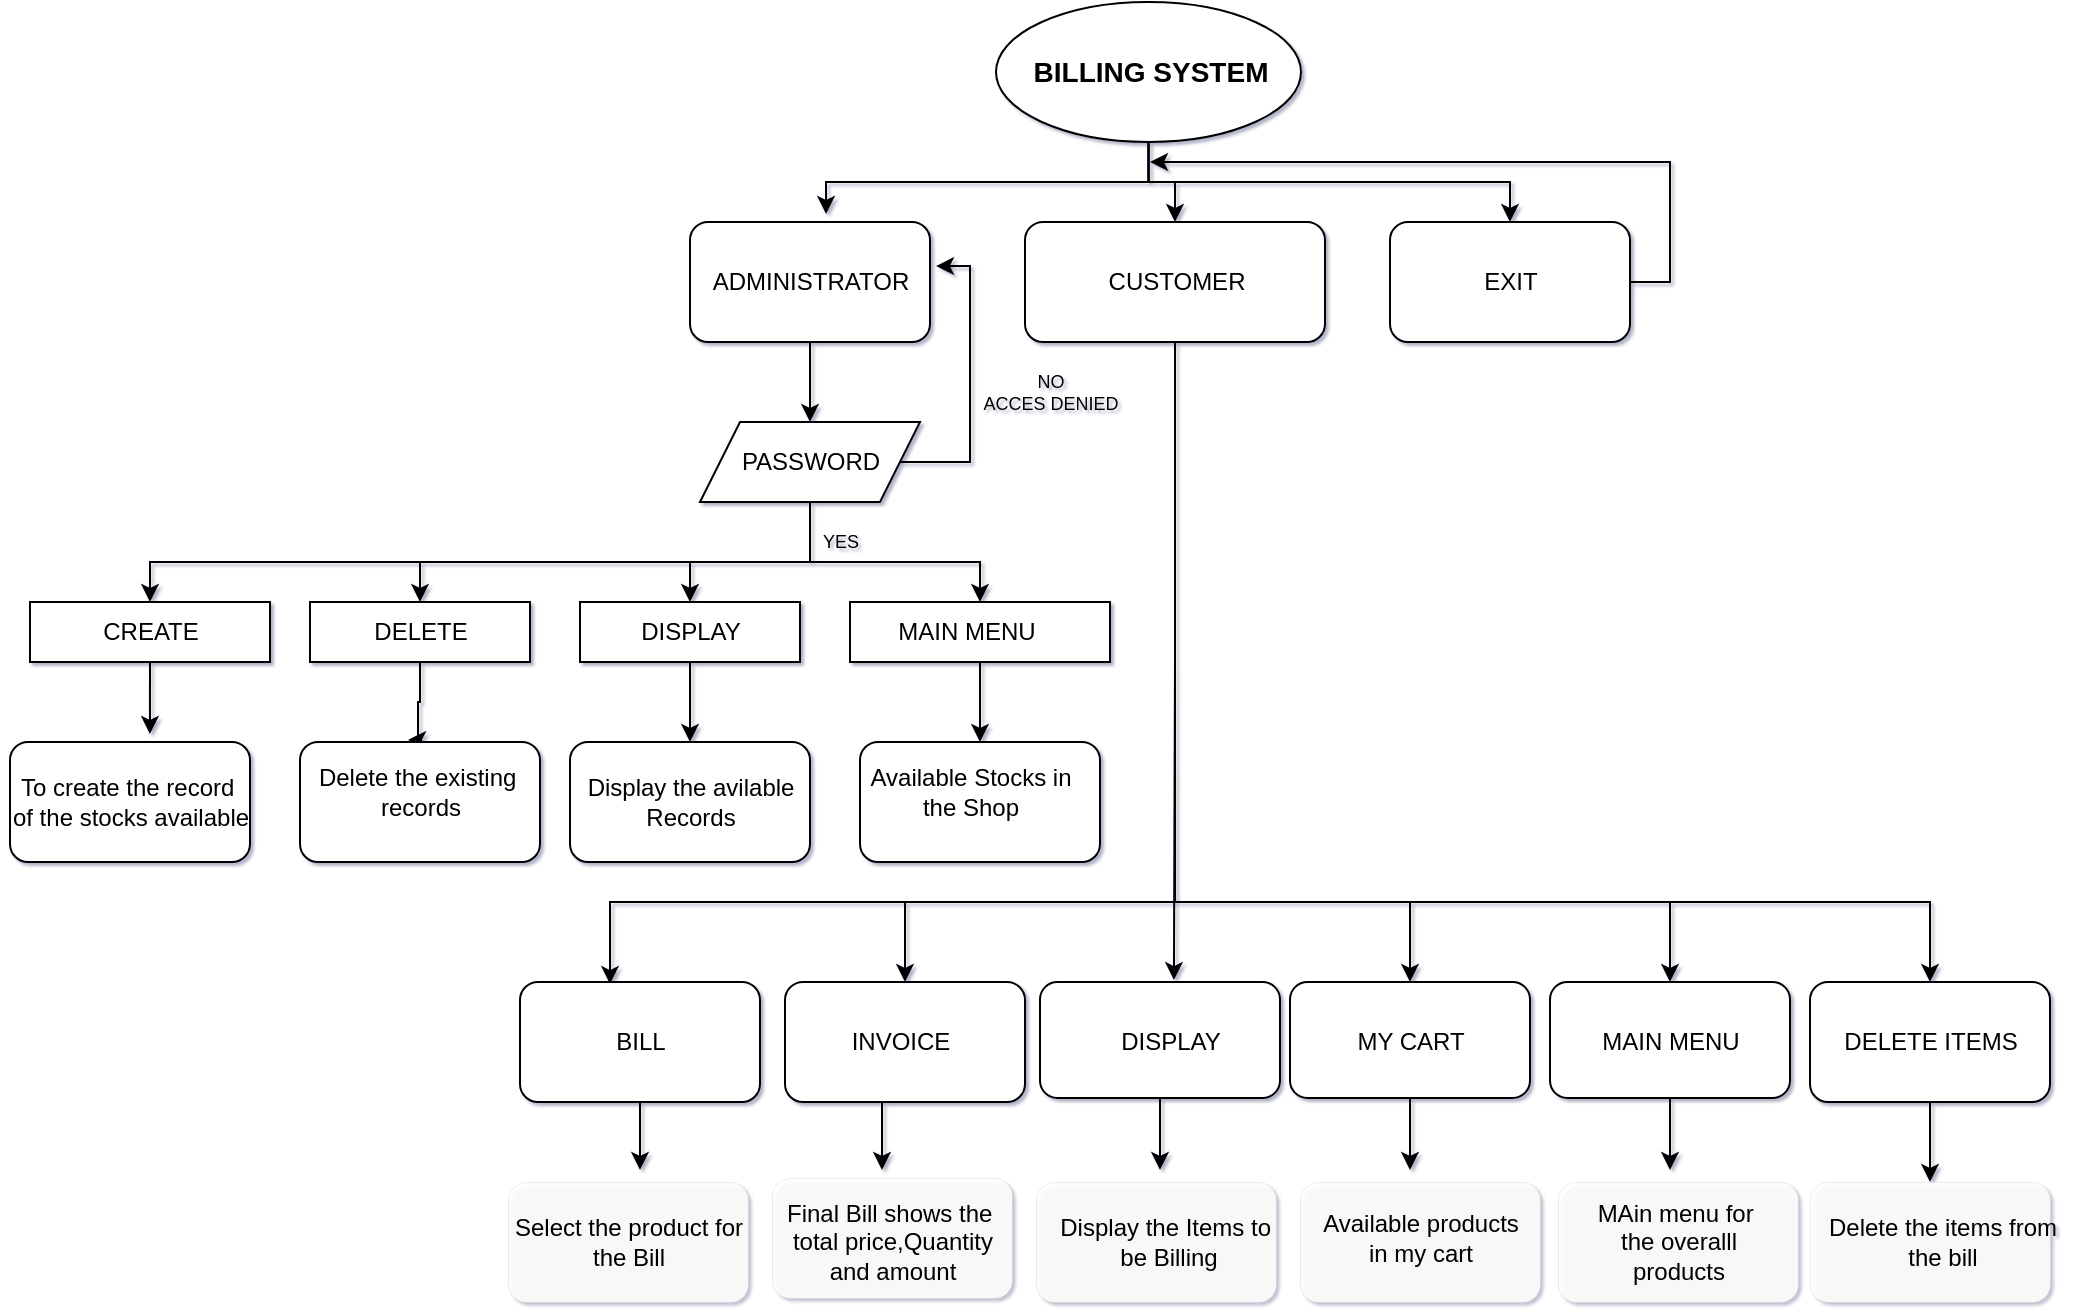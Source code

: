<mxfile version="15.8.3" type="device"><diagram id="nMGH3JAMH7gkPLsDoK0v" name="Page-1"><mxGraphModel dx="1718" dy="482" grid="1" gridSize="12" guides="1" tooltips="1" connect="1" arrows="1" fold="1" page="1" pageScale="1" pageWidth="850" pageHeight="1100" background="#ffffff" math="0" shadow="1"><root><mxCell id="0"/><mxCell id="1" parent="0"/><mxCell id="yU49z1sKA87ssnzzVvI9-5" style="edgeStyle=orthogonalEdgeStyle;rounded=0;orthogonalLoop=1;jettySize=auto;html=1;exitX=0.5;exitY=1;exitDx=0;exitDy=0;entryX=0.567;entryY=-0.067;entryDx=0;entryDy=0;entryPerimeter=0;" edge="1" parent="1" source="yU49z1sKA87ssnzzVvI9-1" target="yU49z1sKA87ssnzzVvI9-2"><mxGeometry relative="1" as="geometry"/></mxCell><mxCell id="yU49z1sKA87ssnzzVvI9-6" style="edgeStyle=orthogonalEdgeStyle;rounded=0;orthogonalLoop=1;jettySize=auto;html=1;" edge="1" parent="1" source="yU49z1sKA87ssnzzVvI9-1" target="yU49z1sKA87ssnzzVvI9-3"><mxGeometry relative="1" as="geometry"/></mxCell><mxCell id="yU49z1sKA87ssnzzVvI9-7" style="edgeStyle=orthogonalEdgeStyle;rounded=0;orthogonalLoop=1;jettySize=auto;html=1;exitX=0.5;exitY=1;exitDx=0;exitDy=0;entryX=0.5;entryY=0;entryDx=0;entryDy=0;" edge="1" parent="1" source="yU49z1sKA87ssnzzVvI9-1" target="yU49z1sKA87ssnzzVvI9-4"><mxGeometry relative="1" as="geometry"/></mxCell><mxCell id="yU49z1sKA87ssnzzVvI9-1" value="" style="ellipse;whiteSpace=wrap;html=1;" vertex="1" parent="1"><mxGeometry x="273" y="40" width="152.5" height="70" as="geometry"/></mxCell><mxCell id="yU49z1sKA87ssnzzVvI9-107" style="edgeStyle=orthogonalEdgeStyle;rounded=0;orthogonalLoop=1;jettySize=auto;html=1;entryX=0.5;entryY=0;entryDx=0;entryDy=0;fontSize=14;" edge="1" parent="1" source="yU49z1sKA87ssnzzVvI9-2" target="yU49z1sKA87ssnzzVvI9-9"><mxGeometry relative="1" as="geometry"/></mxCell><mxCell id="yU49z1sKA87ssnzzVvI9-2" value="" style="rounded=1;whiteSpace=wrap;html=1;" vertex="1" parent="1"><mxGeometry x="120" y="150" width="120" height="60" as="geometry"/></mxCell><mxCell id="yU49z1sKA87ssnzzVvI9-58" style="edgeStyle=orthogonalEdgeStyle;rounded=0;orthogonalLoop=1;jettySize=auto;html=1;exitX=0.5;exitY=1;exitDx=0;exitDy=0;entryX=0.375;entryY=0.017;entryDx=0;entryDy=0;entryPerimeter=0;" edge="1" parent="1" source="yU49z1sKA87ssnzzVvI9-3" target="yU49z1sKA87ssnzzVvI9-46"><mxGeometry relative="1" as="geometry"><Array as="points"><mxPoint x="363" y="490"/><mxPoint x="80" y="490"/></Array></mxGeometry></mxCell><mxCell id="yU49z1sKA87ssnzzVvI9-61" style="edgeStyle=orthogonalEdgeStyle;rounded=0;orthogonalLoop=1;jettySize=auto;html=1;entryX=0.5;entryY=0;entryDx=0;entryDy=0;" edge="1" parent="1" source="yU49z1sKA87ssnzzVvI9-3" target="yU49z1sKA87ssnzzVvI9-48"><mxGeometry relative="1" as="geometry"><Array as="points"><mxPoint x="363" y="490"/><mxPoint x="610" y="490"/></Array></mxGeometry></mxCell><mxCell id="yU49z1sKA87ssnzzVvI9-63" style="edgeStyle=orthogonalEdgeStyle;rounded=0;orthogonalLoop=1;jettySize=auto;html=1;entryX=0.5;entryY=0;entryDx=0;entryDy=0;" edge="1" parent="1" source="yU49z1sKA87ssnzzVvI9-3" target="yU49z1sKA87ssnzzVvI9-50"><mxGeometry relative="1" as="geometry"><Array as="points"><mxPoint x="363" y="490"/><mxPoint x="480" y="490"/></Array></mxGeometry></mxCell><mxCell id="yU49z1sKA87ssnzzVvI9-64" style="edgeStyle=orthogonalEdgeStyle;rounded=0;orthogonalLoop=1;jettySize=auto;html=1;entryX=0.5;entryY=0;entryDx=0;entryDy=0;" edge="1" parent="1" source="yU49z1sKA87ssnzzVvI9-3" target="yU49z1sKA87ssnzzVvI9-52"><mxGeometry relative="1" as="geometry"><Array as="points"><mxPoint x="363" y="490"/><mxPoint x="228" y="490"/></Array></mxGeometry></mxCell><mxCell id="yU49z1sKA87ssnzzVvI9-102" style="edgeStyle=orthogonalEdgeStyle;rounded=0;orthogonalLoop=1;jettySize=auto;html=1;entryX=0.558;entryY=-0.017;entryDx=0;entryDy=0;entryPerimeter=0;" edge="1" parent="1" source="yU49z1sKA87ssnzzVvI9-3" target="yU49z1sKA87ssnzzVvI9-49"><mxGeometry relative="1" as="geometry"/></mxCell><mxCell id="yU49z1sKA87ssnzzVvI9-103" style="edgeStyle=orthogonalEdgeStyle;rounded=0;orthogonalLoop=1;jettySize=auto;html=1;entryX=0.5;entryY=0;entryDx=0;entryDy=0;" edge="1" parent="1" source="yU49z1sKA87ssnzzVvI9-3" target="yU49z1sKA87ssnzzVvI9-51"><mxGeometry relative="1" as="geometry"><Array as="points"><mxPoint x="363" y="490"/><mxPoint x="740" y="490"/></Array></mxGeometry></mxCell><mxCell id="yU49z1sKA87ssnzzVvI9-3" value="" style="rounded=1;whiteSpace=wrap;html=1;" vertex="1" parent="1"><mxGeometry x="287.5" y="150" width="150" height="60" as="geometry"/></mxCell><mxCell id="yU49z1sKA87ssnzzVvI9-66" style="edgeStyle=orthogonalEdgeStyle;rounded=0;orthogonalLoop=1;jettySize=auto;html=1;" edge="1" parent="1" source="yU49z1sKA87ssnzzVvI9-4"><mxGeometry relative="1" as="geometry"><mxPoint x="350" y="120" as="targetPoint"/><Array as="points"><mxPoint x="610" y="180"/><mxPoint x="610" y="120"/></Array></mxGeometry></mxCell><mxCell id="yU49z1sKA87ssnzzVvI9-4" value="" style="rounded=1;whiteSpace=wrap;html=1;" vertex="1" parent="1"><mxGeometry x="470" y="150" width="120" height="60" as="geometry"/></mxCell><mxCell id="yU49z1sKA87ssnzzVvI9-11" style="edgeStyle=orthogonalEdgeStyle;rounded=0;orthogonalLoop=1;jettySize=auto;html=1;exitX=1;exitY=0.5;exitDx=0;exitDy=0;entryX=1.025;entryY=0.367;entryDx=0;entryDy=0;entryPerimeter=0;" edge="1" parent="1" source="yU49z1sKA87ssnzzVvI9-9" target="yU49z1sKA87ssnzzVvI9-2"><mxGeometry relative="1" as="geometry"><Array as="points"><mxPoint x="260" y="270"/><mxPoint x="260" y="172"/></Array></mxGeometry></mxCell><mxCell id="yU49z1sKA87ssnzzVvI9-72" style="edgeStyle=orthogonalEdgeStyle;rounded=0;orthogonalLoop=1;jettySize=auto;html=1;entryX=0.5;entryY=0;entryDx=0;entryDy=0;" edge="1" parent="1" source="yU49z1sKA87ssnzzVvI9-9" target="yU49z1sKA87ssnzzVvI9-16"><mxGeometry relative="1" as="geometry"><Array as="points"><mxPoint x="180" y="320"/><mxPoint x="-150" y="320"/></Array></mxGeometry></mxCell><mxCell id="yU49z1sKA87ssnzzVvI9-75" style="edgeStyle=orthogonalEdgeStyle;rounded=0;orthogonalLoop=1;jettySize=auto;html=1;entryX=0.5;entryY=0;entryDx=0;entryDy=0;" edge="1" parent="1" source="yU49z1sKA87ssnzzVvI9-9" target="yU49z1sKA87ssnzzVvI9-15"><mxGeometry relative="1" as="geometry"><Array as="points"><mxPoint x="180" y="320"/><mxPoint x="265" y="320"/></Array></mxGeometry></mxCell><mxCell id="yU49z1sKA87ssnzzVvI9-86" style="edgeStyle=orthogonalEdgeStyle;rounded=0;orthogonalLoop=1;jettySize=auto;html=1;entryX=0.5;entryY=0;entryDx=0;entryDy=0;" edge="1" parent="1" source="yU49z1sKA87ssnzzVvI9-9" target="yU49z1sKA87ssnzzVvI9-13"><mxGeometry relative="1" as="geometry"><Array as="points"><mxPoint x="180" y="320"/><mxPoint x="-15" y="320"/></Array></mxGeometry></mxCell><mxCell id="yU49z1sKA87ssnzzVvI9-89" style="edgeStyle=orthogonalEdgeStyle;rounded=0;orthogonalLoop=1;jettySize=auto;html=1;entryX=0.5;entryY=0;entryDx=0;entryDy=0;" edge="1" parent="1" source="yU49z1sKA87ssnzzVvI9-9" target="yU49z1sKA87ssnzzVvI9-24"><mxGeometry relative="1" as="geometry"><Array as="points"><mxPoint x="180" y="320"/><mxPoint x="120" y="320"/></Array></mxGeometry></mxCell><mxCell id="yU49z1sKA87ssnzzVvI9-9" value="" style="shape=parallelogram;perimeter=parallelogramPerimeter;whiteSpace=wrap;html=1;fixedSize=1;" vertex="1" parent="1"><mxGeometry x="125" y="250" width="110" height="40" as="geometry"/></mxCell><mxCell id="yU49z1sKA87ssnzzVvI9-84" style="edgeStyle=orthogonalEdgeStyle;rounded=0;orthogonalLoop=1;jettySize=auto;html=1;entryX=0.45;entryY=-0.017;entryDx=0;entryDy=0;entryPerimeter=0;" edge="1" parent="1" source="yU49z1sKA87ssnzzVvI9-13" target="yU49z1sKA87ssnzzVvI9-34"><mxGeometry relative="1" as="geometry"><Array as="points"><mxPoint x="-15" y="390"/><mxPoint x="-16" y="390"/></Array></mxGeometry></mxCell><mxCell id="yU49z1sKA87ssnzzVvI9-13" value="" style="rounded=0;whiteSpace=wrap;html=1;" vertex="1" parent="1"><mxGeometry x="-70" y="340" width="110" height="30" as="geometry"/></mxCell><mxCell id="yU49z1sKA87ssnzzVvI9-42" style="edgeStyle=orthogonalEdgeStyle;rounded=0;orthogonalLoop=1;jettySize=auto;html=1;exitX=0.5;exitY=1;exitDx=0;exitDy=0;entryX=0.5;entryY=0;entryDx=0;entryDy=0;" edge="1" parent="1" source="yU49z1sKA87ssnzzVvI9-15" target="yU49z1sKA87ssnzzVvI9-36"><mxGeometry relative="1" as="geometry"/></mxCell><mxCell id="yU49z1sKA87ssnzzVvI9-15" value="" style="rounded=0;whiteSpace=wrap;html=1;" vertex="1" parent="1"><mxGeometry x="200" y="340" width="130" height="30" as="geometry"/></mxCell><mxCell id="yU49z1sKA87ssnzzVvI9-45" style="edgeStyle=orthogonalEdgeStyle;rounded=0;orthogonalLoop=1;jettySize=auto;html=1;exitX=0.5;exitY=1;exitDx=0;exitDy=0;entryX=0.583;entryY=-0.067;entryDx=0;entryDy=0;entryPerimeter=0;" edge="1" parent="1" source="yU49z1sKA87ssnzzVvI9-16" target="yU49z1sKA87ssnzzVvI9-33"><mxGeometry relative="1" as="geometry"/></mxCell><mxCell id="yU49z1sKA87ssnzzVvI9-16" value="" style="rounded=0;whiteSpace=wrap;html=1;" vertex="1" parent="1"><mxGeometry x="-210" y="340" width="120" height="30" as="geometry"/></mxCell><mxCell id="yU49z1sKA87ssnzzVvI9-41" style="edgeStyle=orthogonalEdgeStyle;rounded=0;orthogonalLoop=1;jettySize=auto;html=1;exitX=0.5;exitY=1;exitDx=0;exitDy=0;entryX=0.5;entryY=0;entryDx=0;entryDy=0;" edge="1" parent="1" source="yU49z1sKA87ssnzzVvI9-24" target="yU49z1sKA87ssnzzVvI9-35"><mxGeometry relative="1" as="geometry"/></mxCell><mxCell id="yU49z1sKA87ssnzzVvI9-24" value="" style="rounded=0;whiteSpace=wrap;html=1;" vertex="1" parent="1"><mxGeometry x="65" y="340" width="110" height="30" as="geometry"/></mxCell><mxCell id="yU49z1sKA87ssnzzVvI9-33" value="" style="rounded=1;whiteSpace=wrap;html=1;" vertex="1" parent="1"><mxGeometry x="-220" y="410" width="120" height="60" as="geometry"/></mxCell><mxCell id="yU49z1sKA87ssnzzVvI9-34" value="" style="rounded=1;whiteSpace=wrap;html=1;" vertex="1" parent="1"><mxGeometry x="-75" y="410" width="120" height="60" as="geometry"/></mxCell><mxCell id="yU49z1sKA87ssnzzVvI9-35" value="" style="rounded=1;whiteSpace=wrap;html=1;" vertex="1" parent="1"><mxGeometry x="60" y="410" width="120" height="60" as="geometry"/></mxCell><mxCell id="yU49z1sKA87ssnzzVvI9-36" value="" style="rounded=1;whiteSpace=wrap;html=1;" vertex="1" parent="1"><mxGeometry x="205" y="410" width="120" height="60" as="geometry"/></mxCell><mxCell id="yU49z1sKA87ssnzzVvI9-127" style="edgeStyle=orthogonalEdgeStyle;rounded=0;orthogonalLoop=1;jettySize=auto;html=1;fontSize=12;" edge="1" parent="1" source="yU49z1sKA87ssnzzVvI9-46"><mxGeometry relative="1" as="geometry"><mxPoint x="95" y="624" as="targetPoint"/></mxGeometry></mxCell><mxCell id="yU49z1sKA87ssnzzVvI9-46" value="" style="rounded=1;whiteSpace=wrap;html=1;" vertex="1" parent="1"><mxGeometry x="35" y="530" width="120" height="60" as="geometry"/></mxCell><mxCell id="yU49z1sKA87ssnzzVvI9-137" style="edgeStyle=orthogonalEdgeStyle;rounded=0;orthogonalLoop=1;jettySize=auto;html=1;fontSize=12;" edge="1" parent="1" source="yU49z1sKA87ssnzzVvI9-48"><mxGeometry relative="1" as="geometry"><mxPoint x="610" y="624" as="targetPoint"/></mxGeometry></mxCell><mxCell id="yU49z1sKA87ssnzzVvI9-48" value="" style="rounded=1;whiteSpace=wrap;html=1;" vertex="1" parent="1"><mxGeometry x="550" y="530" width="120" height="58" as="geometry"/></mxCell><mxCell id="yU49z1sKA87ssnzzVvI9-134" style="edgeStyle=orthogonalEdgeStyle;rounded=0;orthogonalLoop=1;jettySize=auto;html=1;fontSize=12;" edge="1" parent="1" source="yU49z1sKA87ssnzzVvI9-49"><mxGeometry relative="1" as="geometry"><mxPoint x="355" y="624" as="targetPoint"/></mxGeometry></mxCell><mxCell id="yU49z1sKA87ssnzzVvI9-49" value="" style="rounded=1;whiteSpace=wrap;html=1;" vertex="1" parent="1"><mxGeometry x="295" y="530" width="120" height="58" as="geometry"/></mxCell><mxCell id="yU49z1sKA87ssnzzVvI9-136" style="edgeStyle=orthogonalEdgeStyle;rounded=0;orthogonalLoop=1;jettySize=auto;html=1;fontSize=12;" edge="1" parent="1" source="yU49z1sKA87ssnzzVvI9-50"><mxGeometry relative="1" as="geometry"><mxPoint x="480" y="624" as="targetPoint"/></mxGeometry></mxCell><mxCell id="yU49z1sKA87ssnzzVvI9-50" value="" style="rounded=1;whiteSpace=wrap;html=1;" vertex="1" parent="1"><mxGeometry x="420" y="530" width="120" height="58" as="geometry"/></mxCell><mxCell id="yU49z1sKA87ssnzzVvI9-132" style="edgeStyle=orthogonalEdgeStyle;rounded=0;orthogonalLoop=1;jettySize=auto;html=1;entryX=0.5;entryY=0;entryDx=0;entryDy=0;fontSize=12;" edge="1" parent="1" source="yU49z1sKA87ssnzzVvI9-51" target="yU49z1sKA87ssnzzVvI9-116"><mxGeometry relative="1" as="geometry"/></mxCell><mxCell id="yU49z1sKA87ssnzzVvI9-51" value="" style="rounded=1;whiteSpace=wrap;html=1;" vertex="1" parent="1"><mxGeometry x="680" y="530" width="120" height="60" as="geometry"/></mxCell><mxCell id="yU49z1sKA87ssnzzVvI9-133" style="edgeStyle=orthogonalEdgeStyle;rounded=0;orthogonalLoop=1;jettySize=auto;html=1;fontSize=12;" edge="1" parent="1" source="yU49z1sKA87ssnzzVvI9-52"><mxGeometry relative="1" as="geometry"><mxPoint x="216" y="624" as="targetPoint"/><Array as="points"><mxPoint x="216" y="610"/><mxPoint x="216" y="610"/></Array></mxGeometry></mxCell><mxCell id="yU49z1sKA87ssnzzVvI9-52" value="" style="rounded=1;whiteSpace=wrap;html=1;" vertex="1" parent="1"><mxGeometry x="167.5" y="530" width="120" height="60" as="geometry"/></mxCell><mxCell id="yU49z1sKA87ssnzzVvI9-67" value="CUSTOMER" style="text;html=1;resizable=0;autosize=1;align=center;verticalAlign=middle;points=[];fillColor=none;strokeColor=none;rounded=0;" vertex="1" parent="1"><mxGeometry x="322.5" y="170" width="80" height="20" as="geometry"/></mxCell><mxCell id="yU49z1sKA87ssnzzVvI9-68" value="EXIT" style="text;html=1;resizable=0;autosize=1;align=center;verticalAlign=middle;points=[];fillColor=none;strokeColor=none;rounded=0;" vertex="1" parent="1"><mxGeometry x="510" y="170" width="40" height="20" as="geometry"/></mxCell><mxCell id="yU49z1sKA87ssnzzVvI9-69" value="ADMINISTRATOR" style="text;html=1;resizable=0;autosize=1;align=center;verticalAlign=middle;points=[];fillColor=none;strokeColor=none;rounded=0;" vertex="1" parent="1"><mxGeometry x="125" y="170" width="110" height="20" as="geometry"/></mxCell><mxCell id="yU49z1sKA87ssnzzVvI9-71" value="PASSWORD" style="text;html=1;resizable=0;autosize=1;align=center;verticalAlign=middle;points=[];fillColor=none;strokeColor=none;rounded=0;" vertex="1" parent="1"><mxGeometry x="140" y="260" width="80" height="20" as="geometry"/></mxCell><mxCell id="yU49z1sKA87ssnzzVvI9-77" value="CREATE" style="text;html=1;resizable=0;autosize=1;align=center;verticalAlign=middle;points=[];fillColor=none;strokeColor=none;rounded=0;" vertex="1" parent="1"><mxGeometry x="-180" y="345" width="60" height="20" as="geometry"/></mxCell><mxCell id="yU49z1sKA87ssnzzVvI9-78" value="DELETE" style="text;html=1;resizable=0;autosize=1;align=center;verticalAlign=middle;points=[];fillColor=none;strokeColor=none;rounded=0;" vertex="1" parent="1"><mxGeometry x="-45" y="345" width="60" height="20" as="geometry"/></mxCell><mxCell id="yU49z1sKA87ssnzzVvI9-79" value="DISPLAY" style="text;html=1;resizable=0;autosize=1;align=center;verticalAlign=middle;points=[];fillColor=none;strokeColor=none;rounded=0;" vertex="1" parent="1"><mxGeometry x="85" y="345" width="70" height="20" as="geometry"/></mxCell><mxCell id="yU49z1sKA87ssnzzVvI9-80" value="MAIN MENU" style="text;html=1;resizable=0;autosize=1;align=center;verticalAlign=middle;points=[];fillColor=none;strokeColor=none;rounded=0;" vertex="1" parent="1"><mxGeometry x="217.5" y="345" width="80" height="20" as="geometry"/></mxCell><mxCell id="yU49z1sKA87ssnzzVvI9-90" value="&lt;br&gt;&lt;br&gt;" style="text;html=1;resizable=0;autosize=1;align=center;verticalAlign=middle;points=[];fillColor=none;strokeColor=none;rounded=0;" vertex="1" parent="1"><mxGeometry x="-170" y="405" width="20" height="30" as="geometry"/></mxCell><mxCell id="yU49z1sKA87ssnzzVvI9-91" value="To create the record&amp;nbsp;&lt;br&gt;of the stocks available&lt;br&gt;" style="text;html=1;resizable=0;autosize=1;align=center;verticalAlign=middle;points=[];fillColor=none;strokeColor=none;rounded=0;" vertex="1" parent="1"><mxGeometry x="-225" y="425" width="130" height="30" as="geometry"/></mxCell><mxCell id="yU49z1sKA87ssnzzVvI9-92" value="Delete the existing&amp;nbsp;&lt;br&gt;records" style="text;html=1;resizable=0;autosize=1;align=center;verticalAlign=middle;points=[];fillColor=none;strokeColor=none;rounded=0;" vertex="1" parent="1"><mxGeometry x="-75" y="420" width="120" height="30" as="geometry"/></mxCell><mxCell id="yU49z1sKA87ssnzzVvI9-93" value="Display the avilable&lt;br&gt;Records" style="text;html=1;resizable=0;autosize=1;align=center;verticalAlign=middle;points=[];fillColor=none;strokeColor=none;rounded=0;" vertex="1" parent="1"><mxGeometry x="60" y="425" width="120" height="30" as="geometry"/></mxCell><mxCell id="yU49z1sKA87ssnzzVvI9-95" value="Available Stocks in&lt;br&gt;the Shop" style="text;html=1;resizable=0;autosize=1;align=center;verticalAlign=middle;points=[];fillColor=none;strokeColor=none;rounded=0;" vertex="1" parent="1"><mxGeometry x="200" y="420" width="120" height="30" as="geometry"/></mxCell><mxCell id="yU49z1sKA87ssnzzVvI9-96" value="BILL" style="text;html=1;resizable=0;autosize=1;align=center;verticalAlign=middle;points=[];fillColor=none;strokeColor=none;rounded=0;" vertex="1" parent="1"><mxGeometry x="75" y="550" width="40" height="20" as="geometry"/></mxCell><mxCell id="yU49z1sKA87ssnzzVvI9-97" value="INVOICE" style="text;html=1;resizable=0;autosize=1;align=center;verticalAlign=middle;points=[];fillColor=none;strokeColor=none;rounded=0;" vertex="1" parent="1"><mxGeometry x="195" y="550" width="60" height="20" as="geometry"/></mxCell><mxCell id="yU49z1sKA87ssnzzVvI9-98" value="DISPLAY" style="text;html=1;resizable=0;autosize=1;align=center;verticalAlign=middle;points=[];fillColor=none;strokeColor=none;rounded=0;" vertex="1" parent="1"><mxGeometry x="325" y="550" width="70" height="20" as="geometry"/></mxCell><mxCell id="yU49z1sKA87ssnzzVvI9-99" value="MY CART" style="text;html=1;resizable=0;autosize=1;align=center;verticalAlign=middle;points=[];fillColor=none;strokeColor=none;rounded=0;" vertex="1" parent="1"><mxGeometry x="445" y="550" width="70" height="20" as="geometry"/></mxCell><mxCell id="yU49z1sKA87ssnzzVvI9-100" value="MAIN MENU" style="text;html=1;resizable=0;autosize=1;align=center;verticalAlign=middle;points=[];fillColor=none;strokeColor=none;rounded=0;" vertex="1" parent="1"><mxGeometry x="570" y="550" width="80" height="20" as="geometry"/></mxCell><mxCell id="yU49z1sKA87ssnzzVvI9-101" value="DELETE ITEMS" style="text;html=1;resizable=0;autosize=1;align=center;verticalAlign=middle;points=[];fillColor=none;strokeColor=none;rounded=0;" vertex="1" parent="1"><mxGeometry x="690" y="550" width="100" height="20" as="geometry"/></mxCell><mxCell id="yU49z1sKA87ssnzzVvI9-104" value="&lt;b style=&quot;font-size: 14px&quot;&gt;BILLING SYSTEM&lt;/b&gt;" style="text;html=1;resizable=0;autosize=1;align=center;verticalAlign=middle;points=[];fillColor=none;strokeColor=none;rounded=0;" vertex="1" parent="1"><mxGeometry x="285" y="65" width="130" height="20" as="geometry"/></mxCell><mxCell id="yU49z1sKA87ssnzzVvI9-105" value="NO&lt;br style=&quot;font-size: 9px;&quot;&gt;ACCES DENIED" style="text;html=1;resizable=0;autosize=1;align=center;verticalAlign=middle;points=[];fillColor=none;strokeColor=none;rounded=0;fontSize=9;opacity=80;strokeWidth=0;" vertex="1" parent="1"><mxGeometry x="260" y="220" width="80" height="30" as="geometry"/></mxCell><mxCell id="yU49z1sKA87ssnzzVvI9-108" value="YES" style="text;html=1;resizable=0;autosize=1;align=center;verticalAlign=middle;points=[];fillColor=none;strokeColor=none;rounded=0;fontSize=9;opacity=80;" vertex="1" parent="1"><mxGeometry x="180" y="300" width="30" height="20" as="geometry"/></mxCell><mxCell id="yU49z1sKA87ssnzzVvI9-111" value="" style="rounded=1;whiteSpace=wrap;html=1;fontSize=9;strokeWidth=0;opacity=80;fontStyle=1;labelBackgroundColor=none;labelBorderColor=none;" vertex="1" parent="1"><mxGeometry x="29" y="630" width="120" height="60" as="geometry"/></mxCell><mxCell id="yU49z1sKA87ssnzzVvI9-112" value="" style="rounded=1;whiteSpace=wrap;html=1;fontSize=9;strokeWidth=0;opacity=80;fontStyle=1;labelBackgroundColor=none;labelBorderColor=none;" vertex="1" parent="1"><mxGeometry x="161" y="628" width="120" height="60" as="geometry"/></mxCell><mxCell id="yU49z1sKA87ssnzzVvI9-113" value="" style="rounded=1;whiteSpace=wrap;html=1;fontSize=9;strokeWidth=0;opacity=80;fontStyle=1;labelBackgroundColor=none;labelBorderColor=none;" vertex="1" parent="1"><mxGeometry x="554" y="630" width="120" height="60" as="geometry"/></mxCell><mxCell id="yU49z1sKA87ssnzzVvI9-114" value="" style="rounded=1;whiteSpace=wrap;html=1;fontSize=9;strokeWidth=0;opacity=80;fontStyle=1;labelBackgroundColor=none;labelBorderColor=none;" vertex="1" parent="1"><mxGeometry x="425" y="630" width="120" height="60" as="geometry"/></mxCell><mxCell id="yU49z1sKA87ssnzzVvI9-115" value="" style="rounded=1;whiteSpace=wrap;html=1;fontSize=9;strokeWidth=0;opacity=80;fontStyle=1;labelBackgroundColor=none;labelBorderColor=none;" vertex="1" parent="1"><mxGeometry x="293" y="630" width="120" height="60" as="geometry"/></mxCell><mxCell id="yU49z1sKA87ssnzzVvI9-116" value="" style="rounded=1;whiteSpace=wrap;html=1;fontSize=9;strokeWidth=0;opacity=80;fontStyle=1;labelBackgroundColor=none;labelBorderColor=none;" vertex="1" parent="1"><mxGeometry x="680" y="630" width="120" height="60" as="geometry"/></mxCell><mxCell id="yU49z1sKA87ssnzzVvI9-120" value="Select the product for&lt;br&gt;the Bill" style="text;html=1;resizable=0;autosize=1;align=center;verticalAlign=middle;points=[];fillColor=none;strokeColor=none;rounded=0;labelBackgroundColor=none;labelBorderColor=none;fontSize=12;opacity=80;" vertex="1" parent="1"><mxGeometry x="23" y="642" width="132" height="36" as="geometry"/></mxCell><mxCell id="yU49z1sKA87ssnzzVvI9-121" value="Final Bill shows the&amp;nbsp;&lt;br&gt;total price,Quantity&lt;br&gt;and amount" style="text;html=1;resizable=0;autosize=1;align=center;verticalAlign=middle;points=[];fillColor=none;strokeColor=none;rounded=0;labelBackgroundColor=none;labelBorderColor=none;fontSize=12;opacity=80;" vertex="1" parent="1"><mxGeometry x="161" y="636" width="120" height="48" as="geometry"/></mxCell><mxCell id="yU49z1sKA87ssnzzVvI9-122" value="Display the Items to&amp;nbsp;&lt;br&gt;be Billing" style="text;html=1;resizable=0;autosize=1;align=center;verticalAlign=middle;points=[];fillColor=none;strokeColor=none;rounded=0;labelBackgroundColor=none;labelBorderColor=none;fontSize=12;opacity=80;" vertex="1" parent="1"><mxGeometry x="293" y="642" width="132" height="36" as="geometry"/></mxCell><mxCell id="yU49z1sKA87ssnzzVvI9-123" value="Available products&lt;br&gt;in my cart" style="text;html=1;resizable=0;autosize=1;align=center;verticalAlign=middle;points=[];fillColor=none;strokeColor=none;rounded=0;labelBackgroundColor=none;labelBorderColor=none;fontSize=12;opacity=80;" vertex="1" parent="1"><mxGeometry x="425" y="640" width="120" height="36" as="geometry"/></mxCell><mxCell id="yU49z1sKA87ssnzzVvI9-125" value="MAin menu for&amp;nbsp;&lt;br&gt;the overalll&lt;br&gt;products" style="text;html=1;resizable=0;autosize=1;align=center;verticalAlign=middle;points=[];fillColor=none;strokeColor=none;rounded=0;labelBackgroundColor=none;labelBorderColor=none;fontSize=12;opacity=80;" vertex="1" parent="1"><mxGeometry x="566" y="636" width="96" height="48" as="geometry"/></mxCell><mxCell id="yU49z1sKA87ssnzzVvI9-126" value="Delete the items from&lt;br&gt;the bill" style="text;html=1;resizable=0;autosize=1;align=center;verticalAlign=middle;points=[];fillColor=none;strokeColor=none;rounded=0;labelBackgroundColor=none;labelBorderColor=none;fontSize=12;opacity=80;" vertex="1" parent="1"><mxGeometry x="680" y="642" width="132" height="36" as="geometry"/></mxCell></root></mxGraphModel></diagram></mxfile>